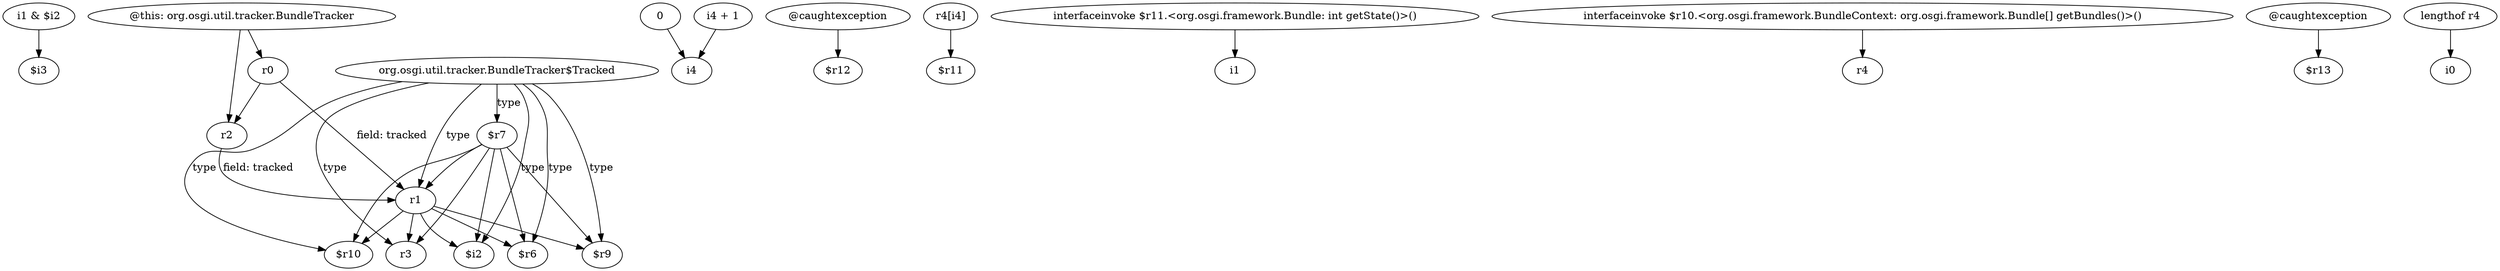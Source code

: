 digraph g {
0[label="i1 & $i2"]
1[label="$i3"]
0->1[label=""]
2[label="r1"]
3[label="r3"]
2->3[label=""]
4[label="org.osgi.util.tracker.BundleTracker$Tracked"]
5[label="$i2"]
4->5[label="type"]
2->5[label=""]
4->3[label="type"]
6[label="$r7"]
6->3[label=""]
7[label="$r6"]
2->7[label=""]
8[label="@this: org.osgi.util.tracker.BundleTracker"]
9[label="r2"]
8->9[label=""]
10[label="$r10"]
2->10[label=""]
11[label="0"]
12[label="i4"]
11->12[label=""]
6->7[label=""]
13[label="@caughtexception"]
14[label="$r12"]
13->14[label=""]
15[label="$r9"]
6->15[label=""]
6->5[label=""]
16[label="r0"]
8->16[label=""]
4->6[label="type"]
6->2[label=""]
16->2[label="field: tracked"]
17[label="r4[i4]"]
18[label="$r11"]
17->18[label=""]
4->2[label="type"]
16->9[label=""]
19[label="interfaceinvoke $r11.<org.osgi.framework.Bundle: int getState()>()"]
20[label="i1"]
19->20[label=""]
21[label="i4 + 1"]
21->12[label=""]
4->10[label="type"]
2->15[label=""]
4->7[label="type"]
6->10[label=""]
9->2[label="field: tracked"]
4->15[label="type"]
22[label="interfaceinvoke $r10.<org.osgi.framework.BundleContext: org.osgi.framework.Bundle[] getBundles()>()"]
23[label="r4"]
22->23[label=""]
24[label="@caughtexception"]
25[label="$r13"]
24->25[label=""]
26[label="lengthof r4"]
27[label="i0"]
26->27[label=""]
}